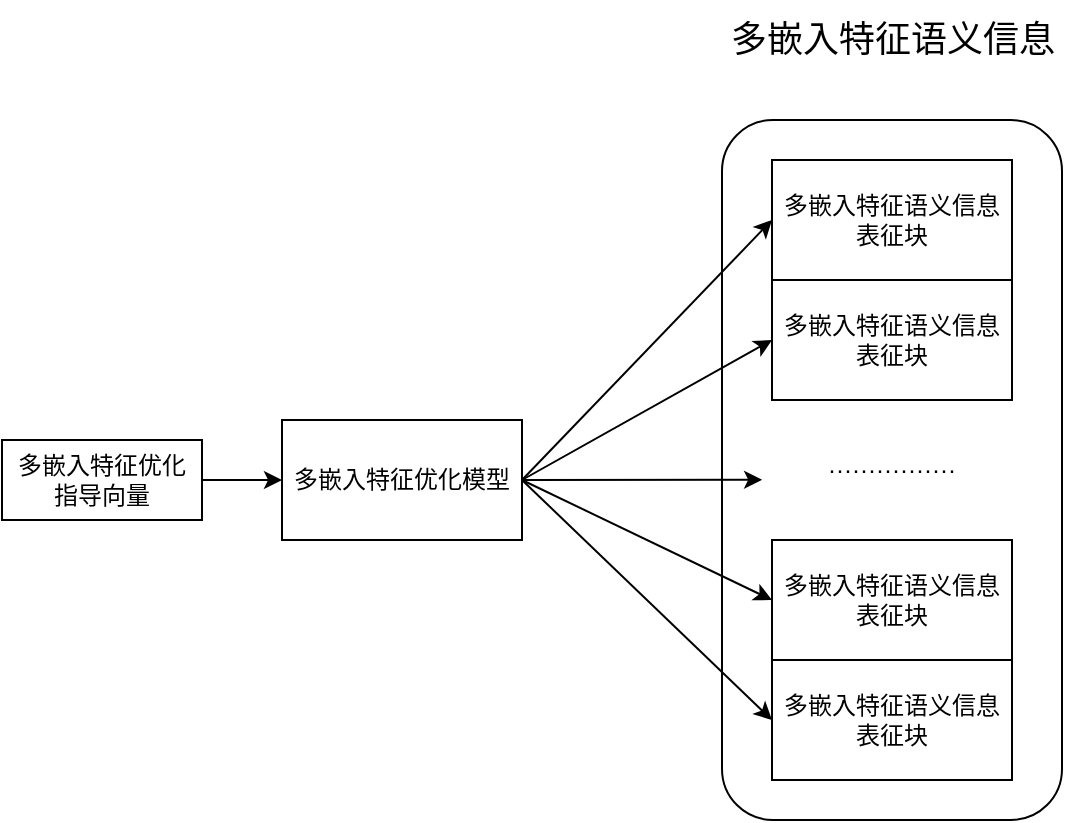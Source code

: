 <mxfile version="24.6.4" type="github">
  <diagram name="第 1 页" id="JpJuvLmKtG-MRXJeiW7m">
    <mxGraphModel dx="71" dy="1515" grid="1" gridSize="10" guides="1" tooltips="1" connect="1" arrows="1" fold="1" page="1" pageScale="1" pageWidth="1169" pageHeight="827" math="0" shadow="0">
      <root>
        <mxCell id="0" />
        <mxCell id="1" parent="0" />
        <mxCell id="x4KqAzlnpJHavPA9GCZs-4" style="edgeStyle=orthogonalEdgeStyle;rounded=0;orthogonalLoop=1;jettySize=auto;html=1;entryX=0;entryY=0.5;entryDx=0;entryDy=0;" edge="1" parent="1" source="x4KqAzlnpJHavPA9GCZs-2" target="x4KqAzlnpJHavPA9GCZs-3">
          <mxGeometry relative="1" as="geometry" />
        </mxCell>
        <mxCell id="x4KqAzlnpJHavPA9GCZs-2" value="多嵌入特征优化&lt;div&gt;指导向量&lt;/div&gt;" style="rounded=0;whiteSpace=wrap;html=1;" vertex="1" parent="1">
          <mxGeometry x="1270" y="200" width="100" height="40" as="geometry" />
        </mxCell>
        <mxCell id="x4KqAzlnpJHavPA9GCZs-3" value="多嵌入特征优化模型" style="rounded=0;whiteSpace=wrap;html=1;" vertex="1" parent="1">
          <mxGeometry x="1410" y="190" width="120" height="60" as="geometry" />
        </mxCell>
        <mxCell id="x4KqAzlnpJHavPA9GCZs-49" value="&lt;font style=&quot;font-size: 18px;&quot;&gt;多嵌入特征语义信息&lt;/font&gt;" style="text;html=1;align=center;verticalAlign=middle;resizable=0;points=[];autosize=1;strokeColor=none;fillColor=none;" vertex="1" parent="1">
          <mxGeometry x="1620" y="-20" width="190" height="40" as="geometry" />
        </mxCell>
        <mxCell id="x4KqAzlnpJHavPA9GCZs-50" value="················" style="rounded=1;whiteSpace=wrap;html=1;" vertex="1" parent="1">
          <mxGeometry x="1630" y="40" width="170" height="350" as="geometry" />
        </mxCell>
        <mxCell id="x4KqAzlnpJHavPA9GCZs-51" value="多嵌入特征语义信息表征块" style="rounded=0;whiteSpace=wrap;html=1;" vertex="1" parent="1">
          <mxGeometry x="1655" y="60" width="120" height="60" as="geometry" />
        </mxCell>
        <mxCell id="x4KqAzlnpJHavPA9GCZs-52" value="多嵌入特征语义信息表征块" style="rounded=0;whiteSpace=wrap;html=1;" vertex="1" parent="1">
          <mxGeometry x="1655" y="120" width="120" height="60" as="geometry" />
        </mxCell>
        <mxCell id="x4KqAzlnpJHavPA9GCZs-53" value="多嵌入特征语义信息表征块" style="rounded=0;whiteSpace=wrap;html=1;" vertex="1" parent="1">
          <mxGeometry x="1655" y="310" width="120" height="60" as="geometry" />
        </mxCell>
        <mxCell id="x4KqAzlnpJHavPA9GCZs-54" value="多嵌入特征语义信息表征块" style="rounded=0;whiteSpace=wrap;html=1;" vertex="1" parent="1">
          <mxGeometry x="1655" y="250" width="120" height="60" as="geometry" />
        </mxCell>
        <mxCell id="x4KqAzlnpJHavPA9GCZs-56" value="" style="endArrow=classic;html=1;rounded=0;exitX=1;exitY=0.5;exitDx=0;exitDy=0;entryX=0;entryY=0.5;entryDx=0;entryDy=0;" edge="1" parent="1" source="x4KqAzlnpJHavPA9GCZs-3" target="x4KqAzlnpJHavPA9GCZs-51">
          <mxGeometry width="50" height="50" relative="1" as="geometry">
            <mxPoint x="1600" y="140" as="sourcePoint" />
            <mxPoint x="1650" y="90" as="targetPoint" />
          </mxGeometry>
        </mxCell>
        <mxCell id="x4KqAzlnpJHavPA9GCZs-57" value="" style="endArrow=classic;html=1;rounded=0;exitX=1;exitY=0.5;exitDx=0;exitDy=0;entryX=0;entryY=0.5;entryDx=0;entryDy=0;" edge="1" parent="1" source="x4KqAzlnpJHavPA9GCZs-3" target="x4KqAzlnpJHavPA9GCZs-52">
          <mxGeometry width="50" height="50" relative="1" as="geometry">
            <mxPoint x="1600" y="200" as="sourcePoint" />
            <mxPoint x="1650" y="150" as="targetPoint" />
          </mxGeometry>
        </mxCell>
        <mxCell id="x4KqAzlnpJHavPA9GCZs-58" value="" style="endArrow=classic;html=1;rounded=0;entryX=0.118;entryY=0.514;entryDx=0;entryDy=0;entryPerimeter=0;" edge="1" parent="1" target="x4KqAzlnpJHavPA9GCZs-50">
          <mxGeometry width="50" height="50" relative="1" as="geometry">
            <mxPoint x="1530" y="220" as="sourcePoint" />
            <mxPoint x="1610" y="220" as="targetPoint" />
          </mxGeometry>
        </mxCell>
        <mxCell id="x4KqAzlnpJHavPA9GCZs-60" value="" style="endArrow=classic;html=1;rounded=0;exitX=1;exitY=0.5;exitDx=0;exitDy=0;entryX=0;entryY=0.5;entryDx=0;entryDy=0;" edge="1" parent="1" source="x4KqAzlnpJHavPA9GCZs-3" target="x4KqAzlnpJHavPA9GCZs-54">
          <mxGeometry width="50" height="50" relative="1" as="geometry">
            <mxPoint x="1540" y="230" as="sourcePoint" />
            <mxPoint x="1620" y="280" as="targetPoint" />
          </mxGeometry>
        </mxCell>
        <mxCell id="x4KqAzlnpJHavPA9GCZs-61" value="" style="endArrow=classic;html=1;rounded=0;exitX=1;exitY=0.5;exitDx=0;exitDy=0;entryX=0;entryY=0.5;entryDx=0;entryDy=0;" edge="1" parent="1" source="x4KqAzlnpJHavPA9GCZs-3" target="x4KqAzlnpJHavPA9GCZs-53">
          <mxGeometry width="50" height="50" relative="1" as="geometry">
            <mxPoint x="1540" y="230" as="sourcePoint" />
            <mxPoint x="1620" y="340" as="targetPoint" />
          </mxGeometry>
        </mxCell>
      </root>
    </mxGraphModel>
  </diagram>
</mxfile>
